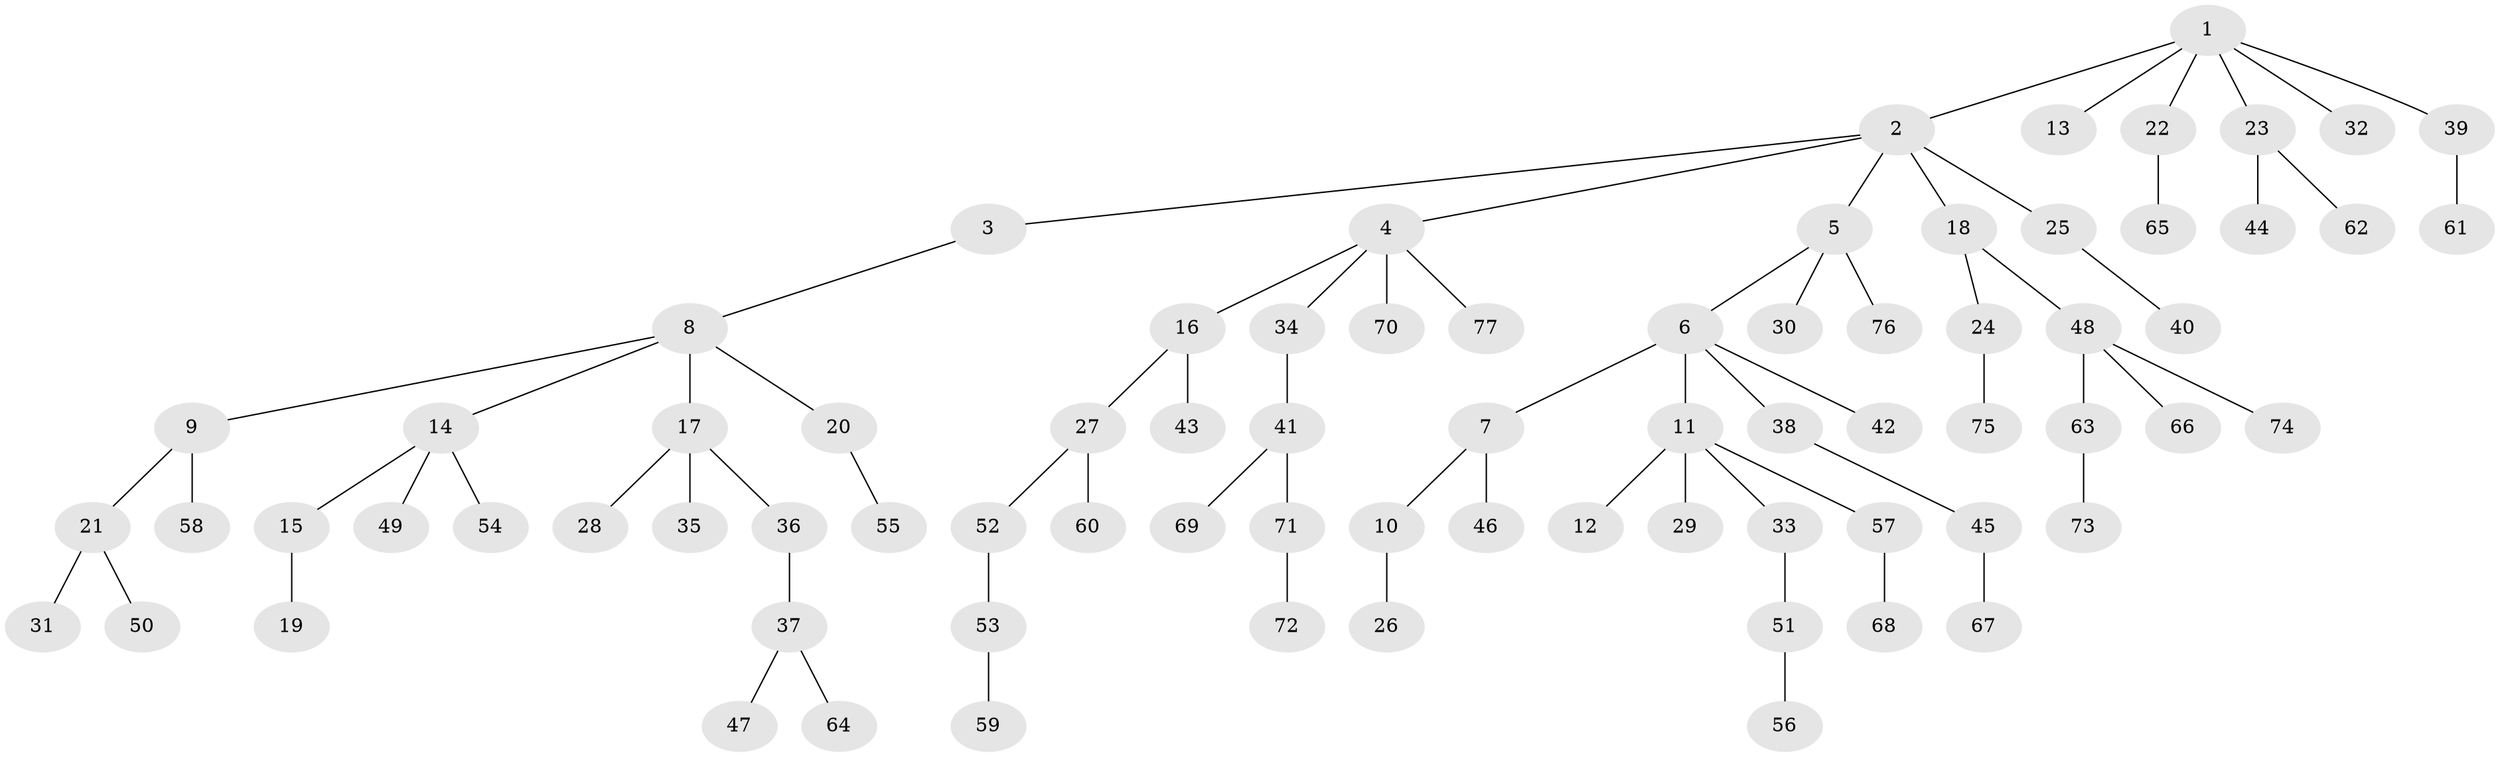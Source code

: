 // coarse degree distribution, {2: 0.25, 4: 0.041666666666666664, 6: 0.041666666666666664, 1: 0.5, 3: 0.16666666666666666}
// Generated by graph-tools (version 1.1) at 2025/37/03/04/25 23:37:30]
// undirected, 77 vertices, 76 edges
graph export_dot {
  node [color=gray90,style=filled];
  1;
  2;
  3;
  4;
  5;
  6;
  7;
  8;
  9;
  10;
  11;
  12;
  13;
  14;
  15;
  16;
  17;
  18;
  19;
  20;
  21;
  22;
  23;
  24;
  25;
  26;
  27;
  28;
  29;
  30;
  31;
  32;
  33;
  34;
  35;
  36;
  37;
  38;
  39;
  40;
  41;
  42;
  43;
  44;
  45;
  46;
  47;
  48;
  49;
  50;
  51;
  52;
  53;
  54;
  55;
  56;
  57;
  58;
  59;
  60;
  61;
  62;
  63;
  64;
  65;
  66;
  67;
  68;
  69;
  70;
  71;
  72;
  73;
  74;
  75;
  76;
  77;
  1 -- 2;
  1 -- 13;
  1 -- 22;
  1 -- 23;
  1 -- 32;
  1 -- 39;
  2 -- 3;
  2 -- 4;
  2 -- 5;
  2 -- 18;
  2 -- 25;
  3 -- 8;
  4 -- 16;
  4 -- 34;
  4 -- 70;
  4 -- 77;
  5 -- 6;
  5 -- 30;
  5 -- 76;
  6 -- 7;
  6 -- 11;
  6 -- 38;
  6 -- 42;
  7 -- 10;
  7 -- 46;
  8 -- 9;
  8 -- 14;
  8 -- 17;
  8 -- 20;
  9 -- 21;
  9 -- 58;
  10 -- 26;
  11 -- 12;
  11 -- 29;
  11 -- 33;
  11 -- 57;
  14 -- 15;
  14 -- 49;
  14 -- 54;
  15 -- 19;
  16 -- 27;
  16 -- 43;
  17 -- 28;
  17 -- 35;
  17 -- 36;
  18 -- 24;
  18 -- 48;
  20 -- 55;
  21 -- 31;
  21 -- 50;
  22 -- 65;
  23 -- 44;
  23 -- 62;
  24 -- 75;
  25 -- 40;
  27 -- 52;
  27 -- 60;
  33 -- 51;
  34 -- 41;
  36 -- 37;
  37 -- 47;
  37 -- 64;
  38 -- 45;
  39 -- 61;
  41 -- 69;
  41 -- 71;
  45 -- 67;
  48 -- 63;
  48 -- 66;
  48 -- 74;
  51 -- 56;
  52 -- 53;
  53 -- 59;
  57 -- 68;
  63 -- 73;
  71 -- 72;
}
